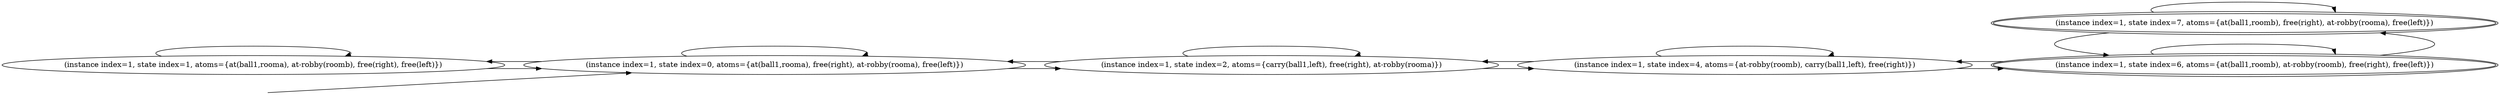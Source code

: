 digraph {
rankdir="LR"
s1[label="(instance index=1, state index=1, atoms={at(ball1,rooma), at-robby(roomb), free(right), free(left)})"]
s0[label="(instance index=1, state index=0, atoms={at(ball1,rooma), free(right), at-robby(rooma), free(left)})"]
s2[label="(instance index=1, state index=2, atoms={carry(ball1,left), free(right), at-robby(rooma)})"]
s4[label="(instance index=1, state index=4, atoms={at-robby(roomb), carry(ball1,left), free(right)})"]
s6[peripheries=2,label="(instance index=1, state index=6, atoms={at(ball1,roomb), at-robby(roomb), free(right), free(left)})"]
s7[peripheries=2,label="(instance index=1, state index=7, atoms={at(ball1,roomb), free(right), at-robby(rooma), free(left)})"]
Dangling [ label = "", style = invis ]
{ rank = same; Dangling }
Dangling -> s0
{ rank = same; s0}
{ rank = same; s0}
{ rank = same; s2}
{ rank = same; s4}
{ rank = same; s6,s7}
{
s1->s1
s1->s0
}
{
s0->s2
s0->s1
s0->s0
}
{
s2->s4
s2->s2
s2->s0
}
{
s4->s6
s4->s4
s4->s2
}
{
s6->s6
s6->s7
s6->s4
s7->s7
s7->s6
}
}
